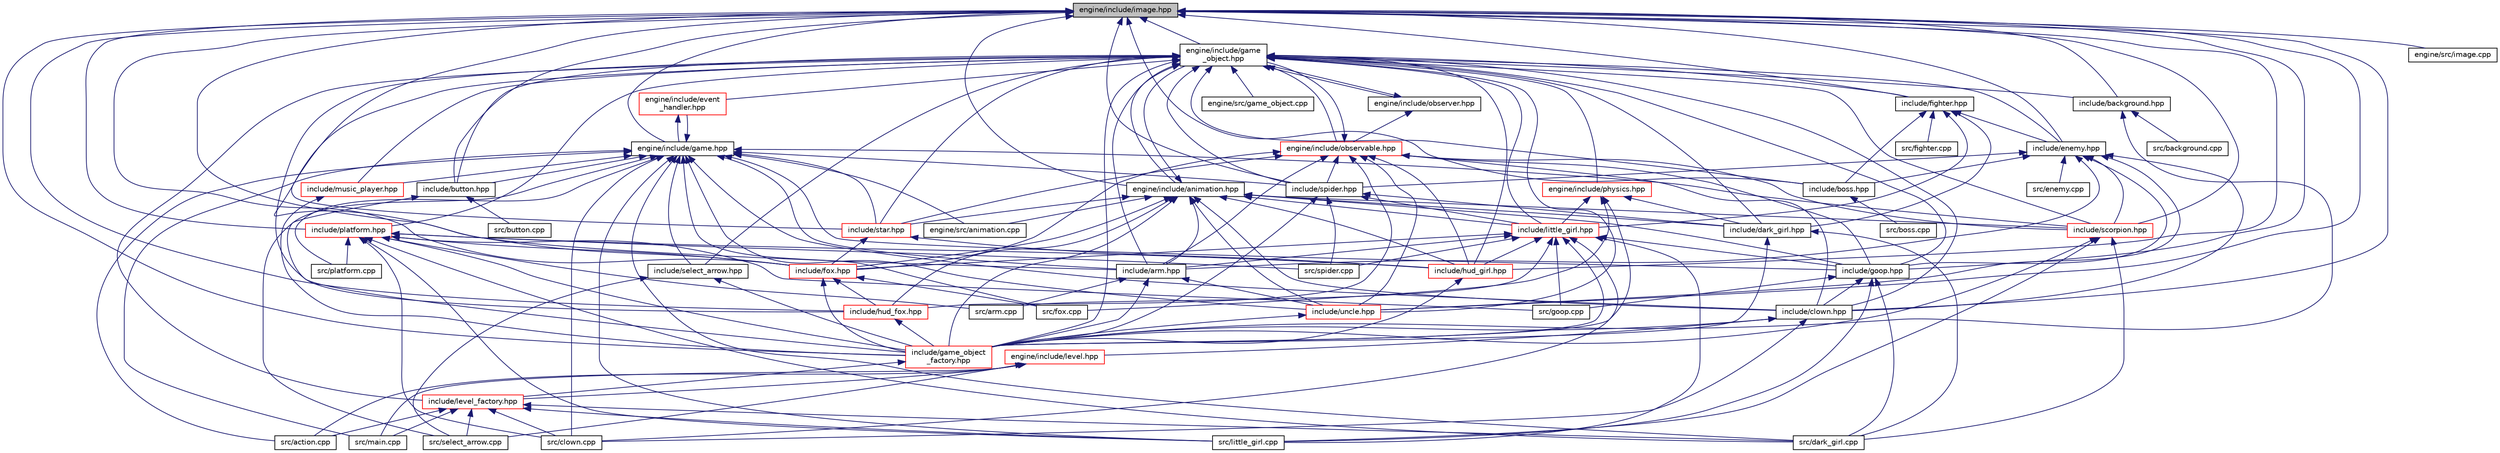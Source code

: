 digraph "engine/include/image.hpp"
{
  edge [fontname="Helvetica",fontsize="10",labelfontname="Helvetica",labelfontsize="10"];
  node [fontname="Helvetica",fontsize="10",shape=record];
  Node1 [label="engine/include/image.hpp",height=0.2,width=0.4,color="black", fillcolor="grey75", style="filled", fontcolor="black"];
  Node1 -> Node2 [dir="back",color="midnightblue",fontsize="10",style="solid"];
  Node2 [label="engine/include/game\l_object.hpp",height=0.2,width=0.4,color="black", fillcolor="white", style="filled",URL="$game__object_8hpp.html"];
  Node2 -> Node3 [dir="back",color="midnightblue",fontsize="10",style="solid"];
  Node3 [label="engine/include/animation.hpp",height=0.2,width=0.4,color="black", fillcolor="white", style="filled",URL="$animation_8hpp.html"];
  Node3 -> Node2 [dir="back",color="midnightblue",fontsize="10",style="solid"];
  Node3 -> Node4 [dir="back",color="midnightblue",fontsize="10",style="solid"];
  Node4 [label="include/clown.hpp",height=0.2,width=0.4,color="black", fillcolor="white", style="filled",URL="$clown_8hpp.html"];
  Node4 -> Node5 [dir="back",color="midnightblue",fontsize="10",style="solid"];
  Node5 [label="engine/include/level.hpp",height=0.2,width=0.4,color="red", fillcolor="white", style="filled",URL="$level_8hpp.html"];
  Node5 -> Node6 [dir="back",color="midnightblue",fontsize="10",style="solid"];
  Node6 [label="include/level_factory.hpp",height=0.2,width=0.4,color="red", fillcolor="white", style="filled",URL="$level__factory_8hpp.html"];
  Node6 -> Node7 [dir="back",color="midnightblue",fontsize="10",style="solid"];
  Node7 [label="src/action.cpp",height=0.2,width=0.4,color="black", fillcolor="white", style="filled",URL="$action_8cpp.html"];
  Node6 -> Node8 [dir="back",color="midnightblue",fontsize="10",style="solid"];
  Node8 [label="src/clown.cpp",height=0.2,width=0.4,color="black", fillcolor="white", style="filled",URL="$clown_8cpp.html"];
  Node6 -> Node9 [dir="back",color="midnightblue",fontsize="10",style="solid"];
  Node9 [label="src/dark_girl.cpp",height=0.2,width=0.4,color="black", fillcolor="white", style="filled",URL="$dark__girl_8cpp.html"];
  Node6 -> Node10 [dir="back",color="midnightblue",fontsize="10",style="solid"];
  Node10 [label="src/little_girl.cpp",height=0.2,width=0.4,color="black", fillcolor="white", style="filled",URL="$little__girl_8cpp.html"];
  Node6 -> Node11 [dir="back",color="midnightblue",fontsize="10",style="solid"];
  Node11 [label="src/main.cpp",height=0.2,width=0.4,color="black", fillcolor="white", style="filled",URL="$main_8cpp.html"];
  Node6 -> Node12 [dir="back",color="midnightblue",fontsize="10",style="solid"];
  Node12 [label="src/select_arrow.cpp",height=0.2,width=0.4,color="black", fillcolor="white", style="filled",URL="$select__arrow_8cpp.html"];
  Node5 -> Node7 [dir="back",color="midnightblue",fontsize="10",style="solid"];
  Node5 -> Node11 [dir="back",color="midnightblue",fontsize="10",style="solid"];
  Node5 -> Node12 [dir="back",color="midnightblue",fontsize="10",style="solid"];
  Node4 -> Node13 [dir="back",color="midnightblue",fontsize="10",style="solid"];
  Node13 [label="include/game_object\l_factory.hpp",height=0.2,width=0.4,color="red", fillcolor="white", style="filled",URL="$game__object__factory_8hpp.html"];
  Node13 -> Node6 [dir="back",color="midnightblue",fontsize="10",style="solid"];
  Node4 -> Node8 [dir="back",color="midnightblue",fontsize="10",style="solid"];
  Node3 -> Node14 [dir="back",color="midnightblue",fontsize="10",style="solid"];
  Node14 [label="include/goop.hpp",height=0.2,width=0.4,color="black", fillcolor="white", style="filled",URL="$goop_8hpp.html"];
  Node14 -> Node4 [dir="back",color="midnightblue",fontsize="10",style="solid"];
  Node14 -> Node9 [dir="back",color="midnightblue",fontsize="10",style="solid"];
  Node14 -> Node15 [dir="back",color="midnightblue",fontsize="10",style="solid"];
  Node15 [label="src/goop.cpp",height=0.2,width=0.4,color="black", fillcolor="white", style="filled",URL="$goop_8cpp.html"];
  Node14 -> Node10 [dir="back",color="midnightblue",fontsize="10",style="solid"];
  Node3 -> Node16 [dir="back",color="midnightblue",fontsize="10",style="solid"];
  Node16 [label="include/little_girl.hpp",height=0.2,width=0.4,color="red", fillcolor="white", style="filled",URL="$little__girl_8hpp.html"];
  Node16 -> Node14 [dir="back",color="midnightblue",fontsize="10",style="solid"];
  Node16 -> Node17 [dir="back",color="midnightblue",fontsize="10",style="solid"];
  Node17 [label="include/arm.hpp",height=0.2,width=0.4,color="black", fillcolor="white", style="filled",URL="$arm_8hpp.html"];
  Node17 -> Node18 [dir="back",color="midnightblue",fontsize="10",style="solid"];
  Node18 [label="include/uncle.hpp",height=0.2,width=0.4,color="red", fillcolor="white", style="filled",URL="$uncle_8hpp.html"];
  Node18 -> Node13 [dir="back",color="midnightblue",fontsize="10",style="solid"];
  Node17 -> Node13 [dir="back",color="midnightblue",fontsize="10",style="solid"];
  Node17 -> Node19 [dir="back",color="midnightblue",fontsize="10",style="solid"];
  Node19 [label="src/arm.cpp",height=0.2,width=0.4,color="black", fillcolor="white", style="filled",URL="$arm_8cpp.html"];
  Node16 -> Node20 [dir="back",color="midnightblue",fontsize="10",style="solid"];
  Node20 [label="include/fox.hpp",height=0.2,width=0.4,color="red", fillcolor="white", style="filled",URL="$fox_8hpp.html"];
  Node20 -> Node13 [dir="back",color="midnightblue",fontsize="10",style="solid"];
  Node20 -> Node21 [dir="back",color="midnightblue",fontsize="10",style="solid"];
  Node21 [label="include/hud_fox.hpp",height=0.2,width=0.4,color="red", fillcolor="white", style="filled",URL="$hud__fox_8hpp.html"];
  Node21 -> Node13 [dir="back",color="midnightblue",fontsize="10",style="solid"];
  Node20 -> Node22 [dir="back",color="midnightblue",fontsize="10",style="solid"];
  Node22 [label="src/fox.cpp",height=0.2,width=0.4,color="black", fillcolor="white", style="filled",URL="$fox_8cpp.html"];
  Node16 -> Node13 [dir="back",color="midnightblue",fontsize="10",style="solid"];
  Node16 -> Node23 [dir="back",color="midnightblue",fontsize="10",style="solid"];
  Node23 [label="include/hud_girl.hpp",height=0.2,width=0.4,color="red", fillcolor="white", style="filled",URL="$hud__girl_8hpp.html"];
  Node23 -> Node13 [dir="back",color="midnightblue",fontsize="10",style="solid"];
  Node16 -> Node19 [dir="back",color="midnightblue",fontsize="10",style="solid"];
  Node16 -> Node8 [dir="back",color="midnightblue",fontsize="10",style="solid"];
  Node16 -> Node15 [dir="back",color="midnightblue",fontsize="10",style="solid"];
  Node16 -> Node10 [dir="back",color="midnightblue",fontsize="10",style="solid"];
  Node16 -> Node24 [dir="back",color="midnightblue",fontsize="10",style="solid"];
  Node24 [label="src/spider.cpp",height=0.2,width=0.4,color="black", fillcolor="white", style="filled",URL="$spider_8cpp.html"];
  Node3 -> Node25 [dir="back",color="midnightblue",fontsize="10",style="solid"];
  Node25 [label="engine/src/animation.cpp",height=0.2,width=0.4,color="black", fillcolor="white", style="filled",URL="$animation_8cpp.html"];
  Node3 -> Node17 [dir="back",color="midnightblue",fontsize="10",style="solid"];
  Node3 -> Node26 [dir="back",color="midnightblue",fontsize="10",style="solid"];
  Node26 [label="include/dark_girl.hpp",height=0.2,width=0.4,color="black", fillcolor="white", style="filled",URL="$dark__girl_8hpp.html"];
  Node26 -> Node13 [dir="back",color="midnightblue",fontsize="10",style="solid"];
  Node26 -> Node9 [dir="back",color="midnightblue",fontsize="10",style="solid"];
  Node3 -> Node20 [dir="back",color="midnightblue",fontsize="10",style="solid"];
  Node3 -> Node27 [dir="back",color="midnightblue",fontsize="10",style="solid"];
  Node27 [label="include/star.hpp",height=0.2,width=0.4,color="red", fillcolor="white", style="filled",URL="$star_8hpp.html"];
  Node27 -> Node20 [dir="back",color="midnightblue",fontsize="10",style="solid"];
  Node27 -> Node23 [dir="back",color="midnightblue",fontsize="10",style="solid"];
  Node3 -> Node13 [dir="back",color="midnightblue",fontsize="10",style="solid"];
  Node3 -> Node28 [dir="back",color="midnightblue",fontsize="10",style="solid"];
  Node28 [label="include/scorpion.hpp",height=0.2,width=0.4,color="red", fillcolor="white", style="filled",URL="$scorpion_8hpp.html"];
  Node28 -> Node13 [dir="back",color="midnightblue",fontsize="10",style="solid"];
  Node28 -> Node9 [dir="back",color="midnightblue",fontsize="10",style="solid"];
  Node28 -> Node10 [dir="back",color="midnightblue",fontsize="10",style="solid"];
  Node3 -> Node23 [dir="back",color="midnightblue",fontsize="10",style="solid"];
  Node3 -> Node21 [dir="back",color="midnightblue",fontsize="10",style="solid"];
  Node3 -> Node18 [dir="back",color="midnightblue",fontsize="10",style="solid"];
  Node2 -> Node29 [dir="back",color="midnightblue",fontsize="10",style="solid"];
  Node29 [label="engine/include/observer.hpp",height=0.2,width=0.4,color="black", fillcolor="white", style="filled",URL="$observer_8hpp.html"];
  Node29 -> Node2 [dir="back",color="midnightblue",fontsize="10",style="solid"];
  Node29 -> Node30 [dir="back",color="midnightblue",fontsize="10",style="solid"];
  Node30 [label="engine/include/observable.hpp",height=0.2,width=0.4,color="red", fillcolor="white", style="filled",URL="$observable_8hpp.html"];
  Node30 -> Node2 [dir="back",color="midnightblue",fontsize="10",style="solid"];
  Node30 -> Node4 [dir="back",color="midnightblue",fontsize="10",style="solid"];
  Node30 -> Node14 [dir="back",color="midnightblue",fontsize="10",style="solid"];
  Node30 -> Node31 [dir="back",color="midnightblue",fontsize="10",style="solid"];
  Node31 [label="include/spider.hpp",height=0.2,width=0.4,color="black", fillcolor="white", style="filled",URL="$spider_8hpp.html"];
  Node31 -> Node16 [dir="back",color="midnightblue",fontsize="10",style="solid"];
  Node31 -> Node26 [dir="back",color="midnightblue",fontsize="10",style="solid"];
  Node31 -> Node13 [dir="back",color="midnightblue",fontsize="10",style="solid"];
  Node31 -> Node24 [dir="back",color="midnightblue",fontsize="10",style="solid"];
  Node30 -> Node17 [dir="back",color="midnightblue",fontsize="10",style="solid"];
  Node30 -> Node20 [dir="back",color="midnightblue",fontsize="10",style="solid"];
  Node30 -> Node27 [dir="back",color="midnightblue",fontsize="10",style="solid"];
  Node30 -> Node28 [dir="back",color="midnightblue",fontsize="10",style="solid"];
  Node30 -> Node23 [dir="back",color="midnightblue",fontsize="10",style="solid"];
  Node30 -> Node21 [dir="back",color="midnightblue",fontsize="10",style="solid"];
  Node30 -> Node18 [dir="back",color="midnightblue",fontsize="10",style="solid"];
  Node2 -> Node30 [dir="back",color="midnightblue",fontsize="10",style="solid"];
  Node2 -> Node32 [dir="back",color="midnightblue",fontsize="10",style="solid"];
  Node32 [label="engine/include/event\l_handler.hpp",height=0.2,width=0.4,color="red", fillcolor="white", style="filled",URL="$event__handler_8hpp.html"];
  Node32 -> Node33 [dir="back",color="midnightblue",fontsize="10",style="solid"];
  Node33 [label="engine/include/game.hpp",height=0.2,width=0.4,color="black", fillcolor="white", style="filled",URL="$engine_2include_2game_8hpp.html"];
  Node33 -> Node32 [dir="back",color="midnightblue",fontsize="10",style="solid"];
  Node33 -> Node4 [dir="back",color="midnightblue",fontsize="10",style="solid"];
  Node33 -> Node14 [dir="back",color="midnightblue",fontsize="10",style="solid"];
  Node33 -> Node31 [dir="back",color="midnightblue",fontsize="10",style="solid"];
  Node33 -> Node25 [dir="back",color="midnightblue",fontsize="10",style="solid"];
  Node33 -> Node17 [dir="back",color="midnightblue",fontsize="10",style="solid"];
  Node33 -> Node34 [dir="back",color="midnightblue",fontsize="10",style="solid"];
  Node34 [label="include/button.hpp",height=0.2,width=0.4,color="black", fillcolor="white", style="filled",URL="$button_8hpp.html"];
  Node34 -> Node13 [dir="back",color="midnightblue",fontsize="10",style="solid"];
  Node34 -> Node35 [dir="back",color="midnightblue",fontsize="10",style="solid"];
  Node35 [label="src/button.cpp",height=0.2,width=0.4,color="black", fillcolor="white", style="filled",URL="$button_8cpp.html"];
  Node33 -> Node27 [dir="back",color="midnightblue",fontsize="10",style="solid"];
  Node33 -> Node28 [dir="back",color="midnightblue",fontsize="10",style="solid"];
  Node33 -> Node18 [dir="back",color="midnightblue",fontsize="10",style="solid"];
  Node33 -> Node36 [dir="back",color="midnightblue",fontsize="10",style="solid"];
  Node36 [label="include/select_arrow.hpp",height=0.2,width=0.4,color="black", fillcolor="white", style="filled",URL="$select__arrow_8hpp.html"];
  Node36 -> Node13 [dir="back",color="midnightblue",fontsize="10",style="solid"];
  Node36 -> Node12 [dir="back",color="midnightblue",fontsize="10",style="solid"];
  Node33 -> Node37 [dir="back",color="midnightblue",fontsize="10",style="solid"];
  Node37 [label="include/music_player.hpp",height=0.2,width=0.4,color="red", fillcolor="white", style="filled",URL="$music__player_8hpp.html"];
  Node37 -> Node13 [dir="back",color="midnightblue",fontsize="10",style="solid"];
  Node33 -> Node7 [dir="back",color="midnightblue",fontsize="10",style="solid"];
  Node33 -> Node8 [dir="back",color="midnightblue",fontsize="10",style="solid"];
  Node33 -> Node9 [dir="back",color="midnightblue",fontsize="10",style="solid"];
  Node33 -> Node22 [dir="back",color="midnightblue",fontsize="10",style="solid"];
  Node33 -> Node10 [dir="back",color="midnightblue",fontsize="10",style="solid"];
  Node33 -> Node11 [dir="back",color="midnightblue",fontsize="10",style="solid"];
  Node33 -> Node38 [dir="back",color="midnightblue",fontsize="10",style="solid"];
  Node38 [label="src/platform.cpp",height=0.2,width=0.4,color="black", fillcolor="white", style="filled",URL="$platform_8cpp.html"];
  Node33 -> Node12 [dir="back",color="midnightblue",fontsize="10",style="solid"];
  Node2 -> Node4 [dir="back",color="midnightblue",fontsize="10",style="solid"];
  Node2 -> Node39 [dir="back",color="midnightblue",fontsize="10",style="solid"];
  Node39 [label="include/enemy.hpp",height=0.2,width=0.4,color="black", fillcolor="white", style="filled",URL="$enemy_8hpp.html"];
  Node39 -> Node4 [dir="back",color="midnightblue",fontsize="10",style="solid"];
  Node39 -> Node14 [dir="back",color="midnightblue",fontsize="10",style="solid"];
  Node39 -> Node31 [dir="back",color="midnightblue",fontsize="10",style="solid"];
  Node39 -> Node17 [dir="back",color="midnightblue",fontsize="10",style="solid"];
  Node39 -> Node40 [dir="back",color="midnightblue",fontsize="10",style="solid"];
  Node40 [label="include/boss.hpp",height=0.2,width=0.4,color="black", fillcolor="white", style="filled",URL="$boss_8hpp.html"];
  Node40 -> Node41 [dir="back",color="midnightblue",fontsize="10",style="solid"];
  Node41 [label="src/boss.cpp",height=0.2,width=0.4,color="black", fillcolor="white", style="filled",URL="$boss_8cpp.html"];
  Node39 -> Node28 [dir="back",color="midnightblue",fontsize="10",style="solid"];
  Node39 -> Node18 [dir="back",color="midnightblue",fontsize="10",style="solid"];
  Node39 -> Node42 [dir="back",color="midnightblue",fontsize="10",style="solid"];
  Node42 [label="src/enemy.cpp",height=0.2,width=0.4,color="black", fillcolor="white", style="filled",URL="$enemy_8cpp.html"];
  Node2 -> Node43 [dir="back",color="midnightblue",fontsize="10",style="solid"];
  Node43 [label="include/fighter.hpp",height=0.2,width=0.4,color="black", fillcolor="white", style="filled",URL="$fighter_8hpp.html"];
  Node43 -> Node39 [dir="back",color="midnightblue",fontsize="10",style="solid"];
  Node43 -> Node16 [dir="back",color="midnightblue",fontsize="10",style="solid"];
  Node43 -> Node40 [dir="back",color="midnightblue",fontsize="10",style="solid"];
  Node43 -> Node26 [dir="back",color="midnightblue",fontsize="10",style="solid"];
  Node43 -> Node44 [dir="back",color="midnightblue",fontsize="10",style="solid"];
  Node44 [label="src/fighter.cpp",height=0.2,width=0.4,color="black", fillcolor="white", style="filled",URL="$fighter_8cpp.html"];
  Node2 -> Node14 [dir="back",color="midnightblue",fontsize="10",style="solid"];
  Node2 -> Node16 [dir="back",color="midnightblue",fontsize="10",style="solid"];
  Node2 -> Node45 [dir="back",color="midnightblue",fontsize="10",style="solid"];
  Node45 [label="engine/include/physics.hpp",height=0.2,width=0.4,color="red", fillcolor="white", style="filled",URL="$physics_8hpp.html"];
  Node45 -> Node16 [dir="back",color="midnightblue",fontsize="10",style="solid"];
  Node45 -> Node26 [dir="back",color="midnightblue",fontsize="10",style="solid"];
  Node45 -> Node13 [dir="back",color="midnightblue",fontsize="10",style="solid"];
  Node45 -> Node22 [dir="back",color="midnightblue",fontsize="10",style="solid"];
  Node2 -> Node31 [dir="back",color="midnightblue",fontsize="10",style="solid"];
  Node2 -> Node46 [dir="back",color="midnightblue",fontsize="10",style="solid"];
  Node46 [label="engine/src/game_object.cpp",height=0.2,width=0.4,color="black", fillcolor="white", style="filled",URL="$game__object_8cpp.html"];
  Node2 -> Node17 [dir="back",color="midnightblue",fontsize="10",style="solid"];
  Node2 -> Node47 [dir="back",color="midnightblue",fontsize="10",style="solid"];
  Node47 [label="include/background.hpp",height=0.2,width=0.4,color="black", fillcolor="white", style="filled",URL="$background_8hpp.html"];
  Node47 -> Node13 [dir="back",color="midnightblue",fontsize="10",style="solid"];
  Node47 -> Node48 [dir="back",color="midnightblue",fontsize="10",style="solid"];
  Node48 [label="src/background.cpp",height=0.2,width=0.4,color="black", fillcolor="white", style="filled",URL="$background_8cpp.html"];
  Node2 -> Node40 [dir="back",color="midnightblue",fontsize="10",style="solid"];
  Node2 -> Node34 [dir="back",color="midnightblue",fontsize="10",style="solid"];
  Node2 -> Node26 [dir="back",color="midnightblue",fontsize="10",style="solid"];
  Node2 -> Node20 [dir="back",color="midnightblue",fontsize="10",style="solid"];
  Node2 -> Node49 [dir="back",color="midnightblue",fontsize="10",style="solid"];
  Node49 [label="include/platform.hpp",height=0.2,width=0.4,color="red", fillcolor="white", style="filled",URL="$platform_8hpp.html"];
  Node49 -> Node20 [dir="back",color="midnightblue",fontsize="10",style="solid"];
  Node49 -> Node13 [dir="back",color="midnightblue",fontsize="10",style="solid"];
  Node49 -> Node23 [dir="back",color="midnightblue",fontsize="10",style="solid"];
  Node49 -> Node19 [dir="back",color="midnightblue",fontsize="10",style="solid"];
  Node49 -> Node8 [dir="back",color="midnightblue",fontsize="10",style="solid"];
  Node49 -> Node9 [dir="back",color="midnightblue",fontsize="10",style="solid"];
  Node49 -> Node15 [dir="back",color="midnightblue",fontsize="10",style="solid"];
  Node49 -> Node10 [dir="back",color="midnightblue",fontsize="10",style="solid"];
  Node49 -> Node38 [dir="back",color="midnightblue",fontsize="10",style="solid"];
  Node49 -> Node24 [dir="back",color="midnightblue",fontsize="10",style="solid"];
  Node2 -> Node27 [dir="back",color="midnightblue",fontsize="10",style="solid"];
  Node2 -> Node13 [dir="back",color="midnightblue",fontsize="10",style="solid"];
  Node2 -> Node28 [dir="back",color="midnightblue",fontsize="10",style="solid"];
  Node2 -> Node23 [dir="back",color="midnightblue",fontsize="10",style="solid"];
  Node2 -> Node21 [dir="back",color="midnightblue",fontsize="10",style="solid"];
  Node2 -> Node18 [dir="back",color="midnightblue",fontsize="10",style="solid"];
  Node2 -> Node36 [dir="back",color="midnightblue",fontsize="10",style="solid"];
  Node2 -> Node37 [dir="back",color="midnightblue",fontsize="10",style="solid"];
  Node2 -> Node6 [dir="back",color="midnightblue",fontsize="10",style="solid"];
  Node1 -> Node3 [dir="back",color="midnightblue",fontsize="10",style="solid"];
  Node1 -> Node33 [dir="back",color="midnightblue",fontsize="10",style="solid"];
  Node1 -> Node4 [dir="back",color="midnightblue",fontsize="10",style="solid"];
  Node1 -> Node39 [dir="back",color="midnightblue",fontsize="10",style="solid"];
  Node1 -> Node43 [dir="back",color="midnightblue",fontsize="10",style="solid"];
  Node1 -> Node14 [dir="back",color="midnightblue",fontsize="10",style="solid"];
  Node1 -> Node31 [dir="back",color="midnightblue",fontsize="10",style="solid"];
  Node1 -> Node50 [dir="back",color="midnightblue",fontsize="10",style="solid"];
  Node50 [label="engine/src/image.cpp",height=0.2,width=0.4,color="black", fillcolor="white", style="filled",URL="$image_8cpp.html"];
  Node1 -> Node17 [dir="back",color="midnightblue",fontsize="10",style="solid"];
  Node1 -> Node47 [dir="back",color="midnightblue",fontsize="10",style="solid"];
  Node1 -> Node40 [dir="back",color="midnightblue",fontsize="10",style="solid"];
  Node1 -> Node34 [dir="back",color="midnightblue",fontsize="10",style="solid"];
  Node1 -> Node20 [dir="back",color="midnightblue",fontsize="10",style="solid"];
  Node1 -> Node49 [dir="back",color="midnightblue",fontsize="10",style="solid"];
  Node1 -> Node27 [dir="back",color="midnightblue",fontsize="10",style="solid"];
  Node1 -> Node13 [dir="back",color="midnightblue",fontsize="10",style="solid"];
  Node1 -> Node28 [dir="back",color="midnightblue",fontsize="10",style="solid"];
  Node1 -> Node23 [dir="back",color="midnightblue",fontsize="10",style="solid"];
  Node1 -> Node21 [dir="back",color="midnightblue",fontsize="10",style="solid"];
  Node1 -> Node18 [dir="back",color="midnightblue",fontsize="10",style="solid"];
}
